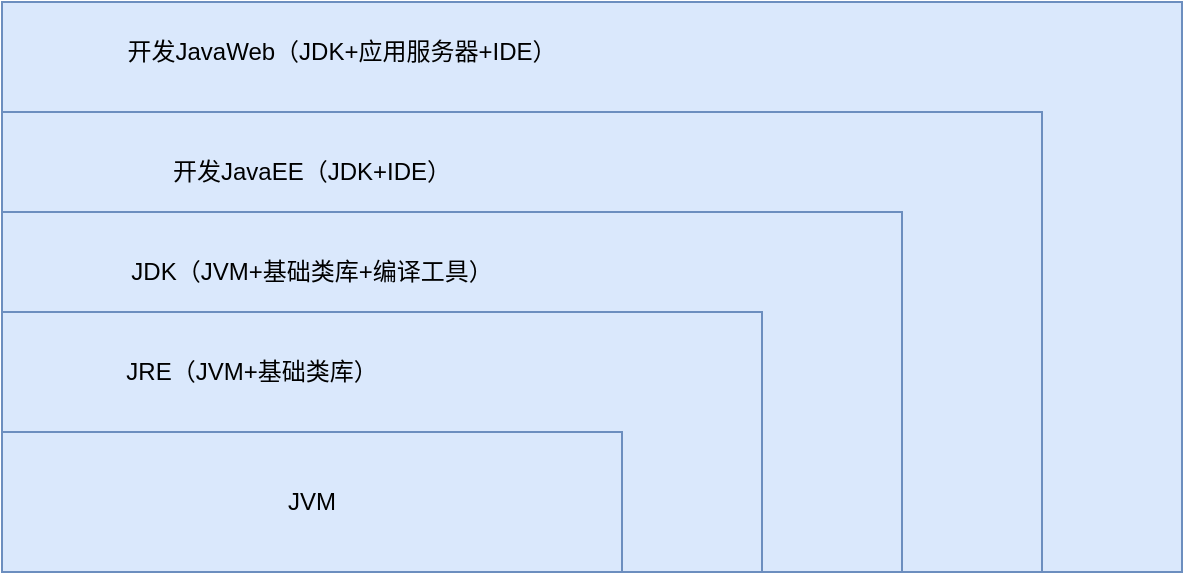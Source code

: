 <mxfile version="13.6.2" type="device" pages="2"><diagram id="XbLR5CHv0JJ7DpYyarGX" name="JVM和JDK比较"><mxGraphModel dx="1086" dy="806" grid="1" gridSize="10" guides="1" tooltips="1" connect="1" arrows="1" fold="1" page="1" pageScale="1" pageWidth="827" pageHeight="1169" math="0" shadow="0"><root><mxCell id="0"/><mxCell id="1" parent="0"/><mxCell id="_5axX1uuwkZSaWLDC5x5-6" value="" style="rounded=0;whiteSpace=wrap;html=1;fillColor=#dae8fc;strokeColor=#6c8ebf;" parent="1" vertex="1"><mxGeometry x="110" y="345" width="590" height="285" as="geometry"/></mxCell><mxCell id="_5axX1uuwkZSaWLDC5x5-8" value="" style="rounded=0;whiteSpace=wrap;html=1;fillColor=#dae8fc;strokeColor=#6c8ebf;" parent="1" vertex="1"><mxGeometry x="110" y="400" width="520" height="230" as="geometry"/></mxCell><mxCell id="_5axX1uuwkZSaWLDC5x5-9" value="" style="rounded=0;whiteSpace=wrap;html=1;fillColor=#dae8fc;strokeColor=#6c8ebf;" parent="1" vertex="1"><mxGeometry x="110" y="450" width="450" height="180" as="geometry"/></mxCell><mxCell id="_5axX1uuwkZSaWLDC5x5-10" value="" style="rounded=0;whiteSpace=wrap;html=1;fillColor=#dae8fc;strokeColor=#6c8ebf;" parent="1" vertex="1"><mxGeometry x="110" y="500" width="380" height="130" as="geometry"/></mxCell><mxCell id="_5axX1uuwkZSaWLDC5x5-11" value="JVM" style="rounded=0;whiteSpace=wrap;html=1;fillColor=#dae8fc;strokeColor=#6c8ebf;" parent="1" vertex="1"><mxGeometry x="110" y="560" width="310" height="70" as="geometry"/></mxCell><mxCell id="_5axX1uuwkZSaWLDC5x5-12" value="JRE（JVM+基础类库）" style="text;html=1;strokeColor=none;fillColor=none;align=center;verticalAlign=middle;whiteSpace=wrap;rounded=0;" parent="1" vertex="1"><mxGeometry x="140" y="520" width="190" height="20" as="geometry"/></mxCell><mxCell id="_5axX1uuwkZSaWLDC5x5-13" value="JDK（JVM+基础类库+编译工具）" style="text;html=1;strokeColor=none;fillColor=none;align=center;verticalAlign=middle;whiteSpace=wrap;rounded=0;" parent="1" vertex="1"><mxGeometry x="160" y="470" width="210" height="20" as="geometry"/></mxCell><mxCell id="_5axX1uuwkZSaWLDC5x5-14" value="开发JavaEE（JDK+IDE）" style="text;html=1;strokeColor=none;fillColor=none;align=center;verticalAlign=middle;whiteSpace=wrap;rounded=0;" parent="1" vertex="1"><mxGeometry x="140" y="420" width="250" height="20" as="geometry"/></mxCell><mxCell id="_5axX1uuwkZSaWLDC5x5-15" value="开发JavaWeb（JDK+应用服务器+IDE）" style="text;html=1;strokeColor=none;fillColor=none;align=center;verticalAlign=middle;whiteSpace=wrap;rounded=0;" parent="1" vertex="1"><mxGeometry x="160" y="360" width="240" height="20" as="geometry"/></mxCell></root></mxGraphModel></diagram><diagram id="t2xxQlaRjfVEmSaYl6Ql" name="JVM结构"><mxGraphModel dx="1086" dy="806" grid="1" gridSize="10" guides="1" tooltips="1" connect="1" arrows="1" fold="1" page="1" pageScale="1" pageWidth="827" pageHeight="1169" math="0" shadow="0"><root><mxCell id="RQjJndCdqenbJEK4VHm6-0"/><mxCell id="RQjJndCdqenbJEK4VHm6-1" parent="RQjJndCdqenbJEK4VHm6-0"/><mxCell id="RQjJndCdqenbJEK4VHm6-2" value="" style="rounded=0;whiteSpace=wrap;html=1;fillColor=#d5e8d4;strokeColor=#82b366;" parent="RQjJndCdqenbJEK4VHm6-1" vertex="1"><mxGeometry x="50" y="390" width="760" height="160" as="geometry"/></mxCell><mxCell id="RQjJndCdqenbJEK4VHm6-3" value="JVM内存结构" style="text;html=1;strokeColor=none;fillColor=none;align=center;verticalAlign=middle;whiteSpace=wrap;rounded=0;" parent="RQjJndCdqenbJEK4VHm6-1" vertex="1"><mxGeometry x="80" y="400" width="80" height="20" as="geometry"/></mxCell><mxCell id="RQjJndCdqenbJEK4VHm6-4" value="Method Area&lt;br&gt;方法区" style="rounded=0;whiteSpace=wrap;html=1;fillColor=#fff2cc;strokeColor=#d6b656;" parent="RQjJndCdqenbJEK4VHm6-1" vertex="1"><mxGeometry x="80" y="430" width="120" height="90" as="geometry"/></mxCell><mxCell id="RQjJndCdqenbJEK4VHm6-5" value="Heap&lt;br&gt;堆" style="rounded=0;whiteSpace=wrap;html=1;fillColor=#fff2cc;strokeColor=#d6b656;" parent="RQjJndCdqenbJEK4VHm6-1" vertex="1"><mxGeometry x="230" y="430" width="120" height="90" as="geometry"/></mxCell><mxCell id="RQjJndCdqenbJEK4VHm6-6" value="JVM Stacks&lt;br&gt;虚拟机栈" style="rounded=0;whiteSpace=wrap;html=1;fillColor=#fff2cc;strokeColor=#d6b656;" parent="RQjJndCdqenbJEK4VHm6-1" vertex="1"><mxGeometry x="370" y="430" width="120" height="90" as="geometry"/></mxCell><mxCell id="RQjJndCdqenbJEK4VHm6-23" value="" style="edgeStyle=orthogonalEdgeStyle;rounded=0;orthogonalLoop=1;jettySize=auto;html=1;" parent="RQjJndCdqenbJEK4VHm6-1" source="RQjJndCdqenbJEK4VHm6-7" target="RQjJndCdqenbJEK4VHm6-6" edge="1"><mxGeometry relative="1" as="geometry"/></mxCell><mxCell id="RQjJndCdqenbJEK4VHm6-7" value="PC Register&lt;br&gt;程序计数器" style="rounded=0;whiteSpace=wrap;html=1;fillColor=#fff2cc;strokeColor=#d6b656;" parent="RQjJndCdqenbJEK4VHm6-1" vertex="1"><mxGeometry x="520" y="430" width="120" height="90" as="geometry"/></mxCell><mxCell id="RQjJndCdqenbJEK4VHm6-9" value="Native Method Stacks&lt;br&gt;本地方法栈" style="rounded=0;whiteSpace=wrap;html=1;fillColor=#fff2cc;strokeColor=#d6b656;" parent="RQjJndCdqenbJEK4VHm6-1" vertex="1"><mxGeometry x="670" y="430" width="120" height="90" as="geometry"/></mxCell><mxCell id="RQjJndCdqenbJEK4VHm6-28" style="edgeStyle=orthogonalEdgeStyle;rounded=0;orthogonalLoop=1;jettySize=auto;html=1;exitX=0.5;exitY=0;exitDx=0;exitDy=0;entryX=0.324;entryY=1;entryDx=0;entryDy=0;entryPerimeter=0;" parent="RQjJndCdqenbJEK4VHm6-1" source="RQjJndCdqenbJEK4VHm6-10" target="RQjJndCdqenbJEK4VHm6-2" edge="1"><mxGeometry relative="1" as="geometry"/></mxCell><mxCell id="RQjJndCdqenbJEK4VHm6-29" style="edgeStyle=orthogonalEdgeStyle;rounded=0;orthogonalLoop=1;jettySize=auto;html=1;exitX=0.162;exitY=1.025;exitDx=0;exitDy=0;entryX=0.25;entryY=0;entryDx=0;entryDy=0;exitPerimeter=0;" parent="RQjJndCdqenbJEK4VHm6-1" source="RQjJndCdqenbJEK4VHm6-2" target="RQjJndCdqenbJEK4VHm6-10" edge="1"><mxGeometry relative="1" as="geometry"/></mxCell><mxCell id="RQjJndCdqenbJEK4VHm6-10" value="" style="rounded=0;whiteSpace=wrap;html=1;fillColor=#d5e8d4;strokeColor=#82b366;" parent="RQjJndCdqenbJEK4VHm6-1" vertex="1"><mxGeometry x="50" y="600" width="490" height="130" as="geometry"/></mxCell><mxCell id="RQjJndCdqenbJEK4VHm6-11" value="执行引擎" style="text;html=1;strokeColor=none;fillColor=none;align=center;verticalAlign=middle;whiteSpace=wrap;rounded=0;" parent="RQjJndCdqenbJEK4VHm6-1" vertex="1"><mxGeometry x="90" y="610" width="70" height="20" as="geometry"/></mxCell><mxCell id="RQjJndCdqenbJEK4VHm6-12" value="Interpreter&lt;br&gt;解释器" style="rounded=0;whiteSpace=wrap;html=1;fillColor=#fff2cc;strokeColor=#d6b656;" parent="RQjJndCdqenbJEK4VHm6-1" vertex="1"><mxGeometry x="80" y="640" width="120" height="60" as="geometry"/></mxCell><mxCell id="RQjJndCdqenbJEK4VHm6-13" value="JIT Compiler&lt;br&gt;即时编译器" style="rounded=0;whiteSpace=wrap;html=1;fillColor=#fff2cc;strokeColor=#d6b656;" parent="RQjJndCdqenbJEK4VHm6-1" vertex="1"><mxGeometry x="240" y="640" width="120" height="60" as="geometry"/></mxCell><mxCell id="RQjJndCdqenbJEK4VHm6-14" value="GC&lt;br&gt;垃圾回收" style="rounded=0;whiteSpace=wrap;html=1;fillColor=#fff2cc;strokeColor=#d6b656;" parent="RQjJndCdqenbJEK4VHm6-1" vertex="1"><mxGeometry x="390" y="640" width="120" height="60" as="geometry"/></mxCell><mxCell id="RQjJndCdqenbJEK4VHm6-25" style="edgeStyle=orthogonalEdgeStyle;rounded=0;orthogonalLoop=1;jettySize=auto;html=1;exitX=0.75;exitY=0;exitDx=0;exitDy=0;entryX=0.829;entryY=1;entryDx=0;entryDy=0;entryPerimeter=0;" parent="RQjJndCdqenbJEK4VHm6-1" source="RQjJndCdqenbJEK4VHm6-15" target="RQjJndCdqenbJEK4VHm6-2" edge="1"><mxGeometry relative="1" as="geometry"/></mxCell><mxCell id="RQjJndCdqenbJEK4VHm6-26" style="edgeStyle=orthogonalEdgeStyle;rounded=0;orthogonalLoop=1;jettySize=auto;html=1;exitX=0.75;exitY=1;exitDx=0;exitDy=0;entryX=0.25;entryY=0;entryDx=0;entryDy=0;" parent="RQjJndCdqenbJEK4VHm6-1" source="RQjJndCdqenbJEK4VHm6-2" target="RQjJndCdqenbJEK4VHm6-15" edge="1"><mxGeometry relative="1" as="geometry"/></mxCell><mxCell id="PRbqpiMrU7oFgP06PHdz-1" style="edgeStyle=orthogonalEdgeStyle;rounded=0;orthogonalLoop=1;jettySize=auto;html=1;exitX=0;exitY=0.25;exitDx=0;exitDy=0;entryX=1.004;entryY=0.154;entryDx=0;entryDy=0;entryPerimeter=0;" parent="RQjJndCdqenbJEK4VHm6-1" source="RQjJndCdqenbJEK4VHm6-15" target="RQjJndCdqenbJEK4VHm6-10" edge="1"><mxGeometry relative="1" as="geometry"/></mxCell><mxCell id="PRbqpiMrU7oFgP06PHdz-2" style="edgeStyle=orthogonalEdgeStyle;rounded=0;orthogonalLoop=1;jettySize=auto;html=1;exitX=1;exitY=0.5;exitDx=0;exitDy=0;entryX=0;entryY=0.75;entryDx=0;entryDy=0;" parent="RQjJndCdqenbJEK4VHm6-1" source="RQjJndCdqenbJEK4VHm6-10" target="RQjJndCdqenbJEK4VHm6-15" edge="1"><mxGeometry relative="1" as="geometry"><Array as="points"><mxPoint x="540" y="660"/></Array></mxGeometry></mxCell><mxCell id="RQjJndCdqenbJEK4VHm6-15" value="本地方法接口" style="rounded=0;whiteSpace=wrap;html=1;fillColor=#fff2cc;strokeColor=#d6b656;" parent="RQjJndCdqenbJEK4VHm6-1" vertex="1"><mxGeometry x="590" y="600" width="120" height="80" as="geometry"/></mxCell><mxCell id="RQjJndCdqenbJEK4VHm6-19" style="edgeStyle=orthogonalEdgeStyle;rounded=0;orthogonalLoop=1;jettySize=auto;html=1;exitX=1;exitY=0.5;exitDx=0;exitDy=0;entryX=0;entryY=0.5;entryDx=0;entryDy=0;" parent="RQjJndCdqenbJEK4VHm6-1" source="RQjJndCdqenbJEK4VHm6-16" target="RQjJndCdqenbJEK4VHm6-18" edge="1"><mxGeometry relative="1" as="geometry"/></mxCell><mxCell id="RQjJndCdqenbJEK4VHm6-16" value="Java Class" style="rounded=0;whiteSpace=wrap;html=1;fillColor=#fff2cc;strokeColor=#d6b656;" parent="RQjJndCdqenbJEK4VHm6-1" vertex="1"><mxGeometry x="50" y="260" width="120" height="60" as="geometry"/></mxCell><mxCell id="RQjJndCdqenbJEK4VHm6-21" style="edgeStyle=orthogonalEdgeStyle;rounded=0;orthogonalLoop=1;jettySize=auto;html=1;exitX=0.75;exitY=1;exitDx=0;exitDy=0;entryX=0.421;entryY=-0.012;entryDx=0;entryDy=0;entryPerimeter=0;" parent="RQjJndCdqenbJEK4VHm6-1" source="RQjJndCdqenbJEK4VHm6-18" target="RQjJndCdqenbJEK4VHm6-2" edge="1"><mxGeometry relative="1" as="geometry"/></mxCell><mxCell id="RQjJndCdqenbJEK4VHm6-22" style="edgeStyle=orthogonalEdgeStyle;rounded=0;orthogonalLoop=1;jettySize=auto;html=1;exitX=0.342;exitY=-0.019;exitDx=0;exitDy=0;entryX=0.25;entryY=1;entryDx=0;entryDy=0;exitPerimeter=0;" parent="RQjJndCdqenbJEK4VHm6-1" source="RQjJndCdqenbJEK4VHm6-2" target="RQjJndCdqenbJEK4VHm6-18" edge="1"><mxGeometry relative="1" as="geometry"/></mxCell><mxCell id="RQjJndCdqenbJEK4VHm6-18" value="ClassLoader" style="rounded=0;whiteSpace=wrap;html=1;fillColor=#fff2cc;strokeColor=#d6b656;" parent="RQjJndCdqenbJEK4VHm6-1" vertex="1"><mxGeometry x="280" y="260" width="120" height="60" as="geometry"/></mxCell></root></mxGraphModel></diagram></mxfile>